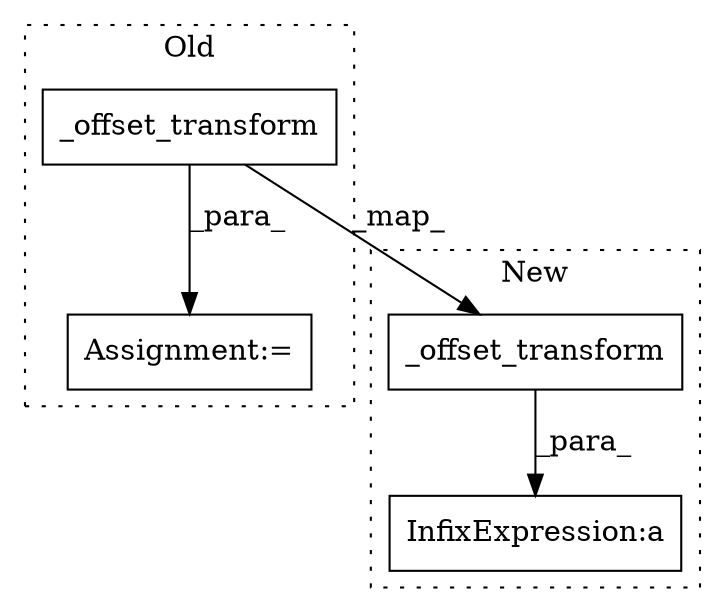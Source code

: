 digraph G {
subgraph cluster0 {
1 [label="_offset_transform" a="32" s="4439,4472" l="18,1" shape="box"];
4 [label="Assignment:=" a="7" s="4433" l="1" shape="box"];
label = "Old";
style="dotted";
}
subgraph cluster1 {
2 [label="_offset_transform" a="32" s="4251,4277" l="18,1" shape="box"];
3 [label="InfixExpression:a" a="27" s="4243" l="3" shape="box"];
label = "New";
style="dotted";
}
1 -> 2 [label="_map_"];
1 -> 4 [label="_para_"];
2 -> 3 [label="_para_"];
}